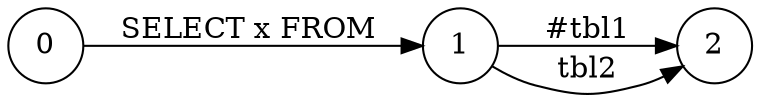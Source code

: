 digraph g
{
rankdir = LR
node [shape = circle]
0 -> 1 [label="SELECT x FROM "]
1 -> 2 [label=" #tbl1 "]
1 -> 2 [label=" tbl2 "]
}
